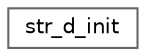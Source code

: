 digraph "Graphical Class Hierarchy"
{
 // LATEX_PDF_SIZE
  bgcolor="transparent";
  edge [fontname=Helvetica,fontsize=10,labelfontname=Helvetica,labelfontsize=10];
  node [fontname=Helvetica,fontsize=10,shape=box,height=0.2,width=0.4];
  rankdir="LR";
  Node0 [id="Node000000",label="str_d_init",height=0.2,width=0.4,color="grey40", fillcolor="white", style="filled",URL="$structstr__d__init.html",tooltip=" "];
}
